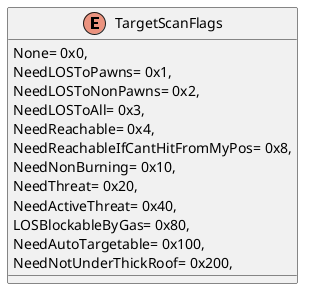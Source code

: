 @startuml
enum TargetScanFlags {
    None= 0x0,
    NeedLOSToPawns= 0x1,
    NeedLOSToNonPawns= 0x2,
    NeedLOSToAll= 0x3,
    NeedReachable= 0x4,
    NeedReachableIfCantHitFromMyPos= 0x8,
    NeedNonBurning= 0x10,
    NeedThreat= 0x20,
    NeedActiveThreat= 0x40,
    LOSBlockableByGas= 0x80,
    NeedAutoTargetable= 0x100,
    NeedNotUnderThickRoof= 0x200,
}
@enduml
